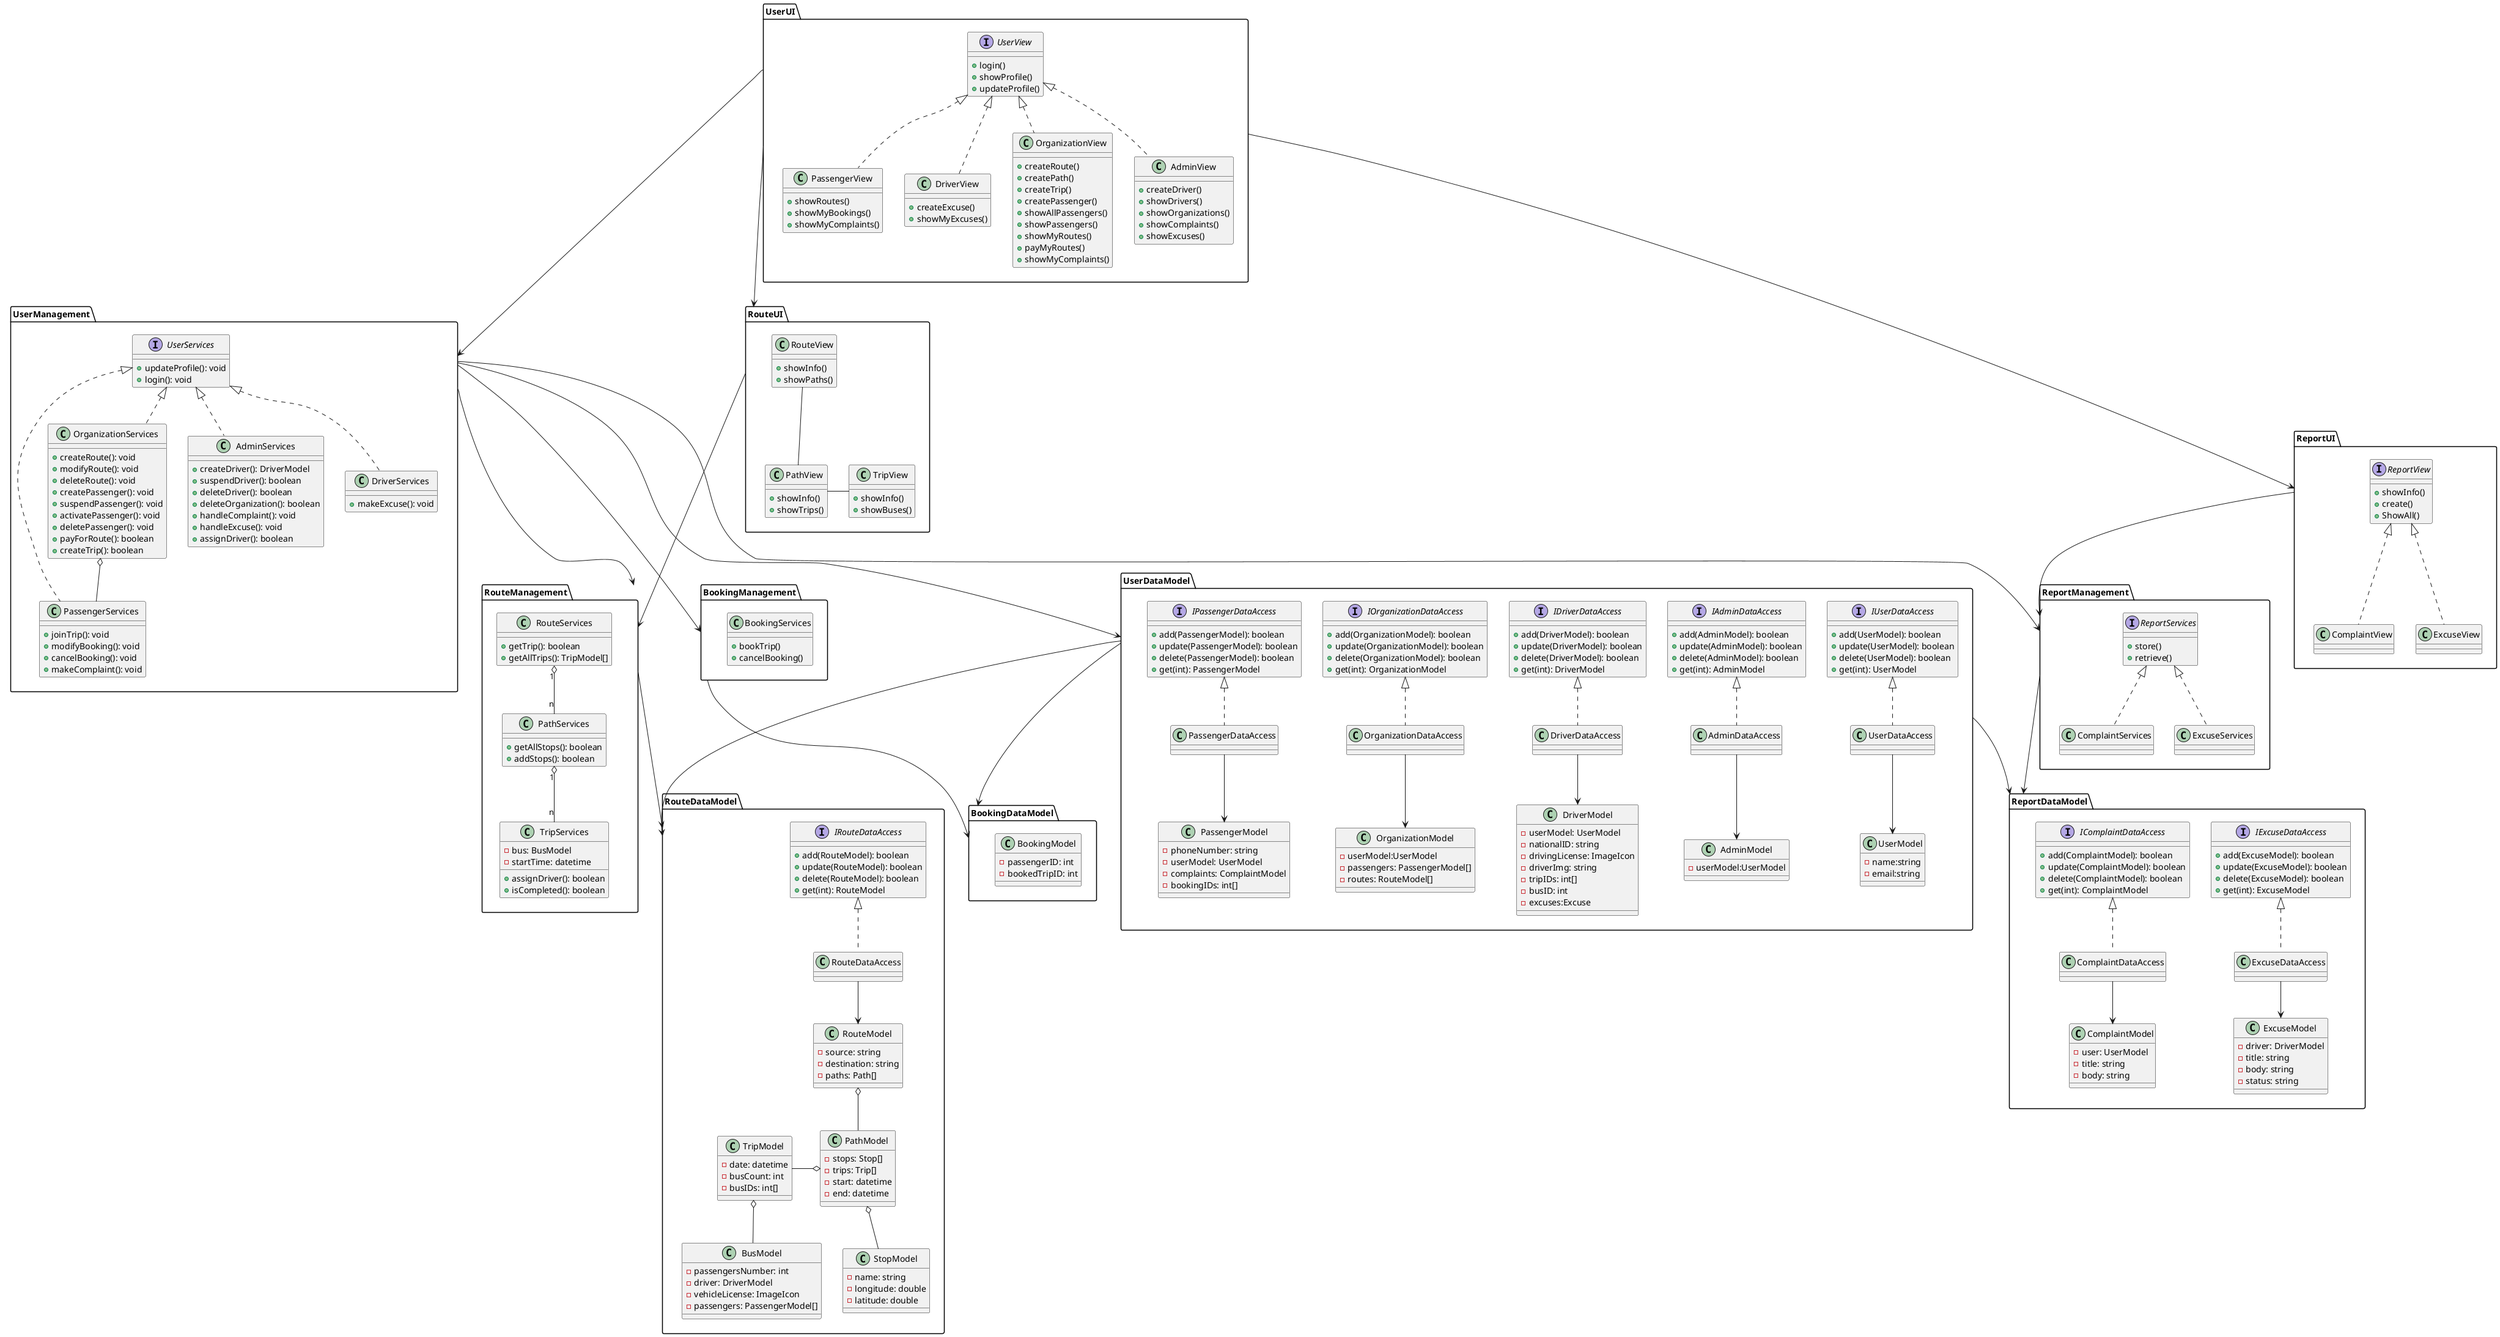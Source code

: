 @startuml class-diagram


package UserUI {
    interface UserView {
        +login()
        +showProfile()
        +updateProfile()
    }

    class OrganizationView {
        +createRoute()
        +createPath()
        +createTrip()
        +createPassenger()
        +showAllPassengers()
        ' include suspend, activate and delete
        +showPassengers()
        ' include suspend, activate and delete
        +showMyRoutes()
        +payMyRoutes()
        +showMyComplaints()
    }

    class AdminView {
        +createDriver()
        +showDrivers()
        ' include suspend, activate and delete
        +showOrganizations()
        ' include suspend, activate and delete
        +showComplaints()
        ' includes handle them
        +showExcuses()
        ' includes handle them
    }

    class PassengerView {
        +showRoutes()
        ' includes show paths, trips and book them
        +showMyBookings()
        +showMyComplaints()
        ' includes making new ones
    }

    class DriverView {
        +createExcuse()
        +showMyExcuses()
    }
}

package RouteUI {
    class TripView {
        +showInfo()
        +showBuses()
    }

    class PathView {
        +showInfo()
        +showTrips()
    }

    class RouteView {
        +showInfo()
        +showPaths()
    }
}

package ReportUI {
    interface ReportView {
        +showInfo()
        +create()
        +ShowAll()
        ' represents the form filled to create a report
    }

    class ComplaintView {
        
    }

    class ExcuseView {
    }
}

package ReportManagement {
    interface ReportServices {
        +store()
        +retrieve()
    }

    class ComplaintServices {
    }

    class ExcuseServices {
    }
}

package UserManagement {
    interface UserServices {
        +updateProfile(): void
        +login(): void
    }

    class AdminServices {
        +createDriver(): DriverModel
        +suspendDriver(): boolean
        +deleteDriver(): boolean
        +deleteOrganization(): boolean
        +handleComplaint(): void
        +handleExcuse(): void
        +assignDriver(): boolean
    }

    class DriverServices {
        +makeExcuse(): void
    }

    class PassengerServices {
        +joinTrip(): void
        +modifyBooking(): void
        +cancelBooking(): void
        +makeComplaint(): void
    }

    class OrganizationServices {
        +createRoute(): void
        +modifyRoute(): void
        +deleteRoute(): void
        +createPassenger(): void
        +suspendPassenger(): void
        +activatePassenger(): void
        +deletePassenger(): void
        +payForRoute(): boolean
        +createTrip(): boolean
    }
}

package RouteManagement {
    /'Each route contains multiple paths
    Each route contains source and destination only
    Each path contains multiple stops
    Each path contains multiple trips
    Each trip has one start time'/
    class RouteServices {
        +getTrip(): boolean
        +getAllTrips(): TripModel[]
    }

    class TripServices {
        -bus: BusModel
        -startTime: datetime
        +assignDriver(): boolean
        +isCompleted(): boolean
    }

    class PathServices {
        +getAllStops(): boolean
        +addStops(): boolean
    }
}

package BookingManagement {
    class BookingServices {
        +bookTrip()
        +cancelBooking()
    }
}

package UserDataModel {
    class UserModel {
        -name:string
        -email:string
    }

    class AdminModel {
        -userModel:UserModel
    }

    class PassengerModel {
        -phoneNumber: string
        -userModel: UserModel
        -complaints: ComplaintModel
        -bookingIDs: int[]
        ' booked by the passenger
    }

    class OrganizationModel {
        -userModel:UserModel
        -passengers: PassengerModel[]
        -routes: RouteModel[]
    }

    class DriverModel {
        -userModel: UserModel
        -nationalID: string
        -drivingLicense: ImageIcon
        -driverImg: string
        -tripIDs: int[]
        -busID: int
        -excuses:Excuse
    }

    interface IUserDataAccess {
        +add(UserModel): boolean
        +update(UserModel): boolean
        +delete(UserModel): boolean
        +get(int): UserModel
    }

    interface IAdminDataAccess {
        +add(AdminModel): boolean
        +update(AdminModel): boolean
        +delete(AdminModel): boolean
        +get(int): AdminModel
    }

    interface IDriverDataAccess {
        +add(DriverModel): boolean
        +update(DriverModel): boolean
        +delete(DriverModel): boolean
        +get(int): DriverModel
    }

    interface IOrganizationDataAccess {
        +add(OrganizationModel): boolean
        +update(OrganizationModel): boolean
        +delete(OrganizationModel): boolean
        +get(int): OrganizationModel
    }

    interface IPassengerDataAccess {
        +add(PassengerModel): boolean
        +update(PassengerModel): boolean
        +delete(PassengerModel): boolean
        +get(int): PassengerModel
    }

    class UserDataAccess {
    }

    class AdminDataAccess {
    }

    class DriverDataAccess {
    }

    class OrganizationDataAccess {
    }

    class PassengerDataAccess {
    }
}

package ReportDataModel {
    class ExcuseModel {
        -driver: DriverModel
        -title: string
        -body: string
        -status: string
    }

    class ComplaintModel {
        -user: UserModel
        -title: string
        -body: string
    }

    interface IExcuseDataAccess {
        +add(ExcuseModel): boolean
        +update(ExcuseModel): boolean
        +delete(ExcuseModel): boolean
        +get(int): ExcuseModel
    }

    interface IComplaintDataAccess {
        +add(ComplaintModel): boolean
        +update(ComplaintModel): boolean
        +delete(ComplaintModel): boolean
        +get(int): ComplaintModel
    }

    class ExcuseDataAccess {
    }

    class ComplaintDataAccess {
    }
}

package RouteDataModel {
    class PathModel {
        -stops: Stop[]
        -trips: Trip[]
        -start: datetime
        -end: datetime
    }

    class RouteModel {
        -source: string
        -destination: string
        -paths: Path[]
    }

    class StopModel {
        -name: string
        -longitude: double
        -latitude: double
    }

    class TripModel {
        -date: datetime
        -busCount: int
        -busIDs: int[]
    }

    interface IRouteDataAccess {
        +add(RouteModel): boolean
        +update(RouteModel): boolean
        +delete(RouteModel): boolean
        +get(int): RouteModel
    }

    class RouteDataAccess {
    }

    class BusModel {
        -passengersNumber: int
        -driver: DriverModel
        -vehicleLicense: ImageIcon
        -passengers: PassengerModel[]
    }
}

package BookingDataModel {
    class BookingModel {
        -passengerID: int
        -bookedTripID: int
    }
}

UserServices <|.. DriverServices
UserServices <|.. OrganizationServices
UserServices <|.. PassengerServices
UserServices <|.. AdminServices

ReportServices <|.. ExcuseServices
ReportServices <|.. ComplaintServices

OrganizationServices o-- PassengerServices

RouteServices "1" o-- "n" PathServices
PathServices "1" o-- "n" TripServices

IUserDataAccess <|.. UserDataAccess
UserDataAccess --> UserModel

IAdminDataAccess <|.. AdminDataAccess
AdminDataAccess --> AdminModel

IComplaintDataAccess <|.. ComplaintDataAccess
ComplaintDataAccess --> ComplaintModel

IDriverDataAccess <|.. DriverDataAccess
DriverDataAccess --> DriverModel

IPassengerDataAccess <|.. PassengerDataAccess
PassengerDataAccess --> PassengerModel

IOrganizationDataAccess <|.. OrganizationDataAccess
OrganizationDataAccess --> OrganizationModel

IExcuseDataAccess <|.. ExcuseDataAccess
ExcuseDataAccess --> ExcuseModel

IRouteDataAccess <|.. RouteDataAccess
RouteDataAccess --> RouteModel

TripModel -o PathModel
PathModel o-- StopModel
RouteModel o-- PathModel
TripModel o-- BusModel

UserView <|.. OrganizationView
UserView <|.. AdminView
UserView <|.. PassengerView
UserView <|.. DriverView

RouteView -- PathView
PathView - TripView

ReportView <|.. ExcuseView
ReportView <|.. ComplaintView


UserUI ---> RouteUI
UserUI ---> ReportUI

UserUI ---> UserManagement
RouteUI ---> RouteManagement
ReportUI --> ReportManagement

UserManagement ---> RouteManagement
UserManagement ---> BookingManagement
UserManagement ---> ReportManagement

UserManagement -> UserDataModel
ReportManagement ---> ReportDataModel
RouteManagement ---> RouteDataModel
BookingManagement ---> BookingDataModel

UserDataModel ---> RouteDataModel
UserDataModel ---> BookingDataModel
UserDataModel ---> ReportDataModel

@enduml